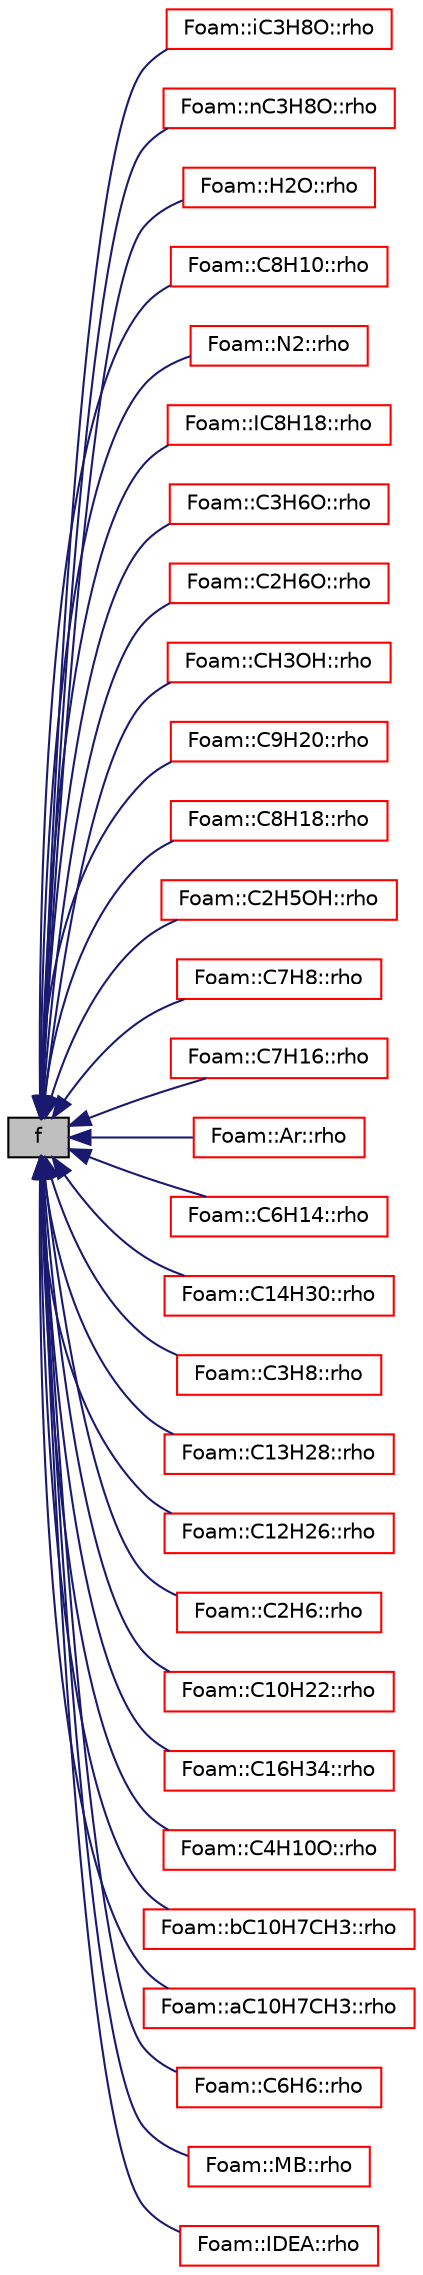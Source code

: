 digraph "f"
{
  bgcolor="transparent";
  edge [fontname="Helvetica",fontsize="10",labelfontname="Helvetica",labelfontsize="10"];
  node [fontname="Helvetica",fontsize="10",shape=record];
  rankdir="LR";
  Node1 [label="f",height=0.2,width=0.4,color="black", fillcolor="grey75", style="filled", fontcolor="black"];
  Node1 -> Node2 [dir="back",color="midnightblue",fontsize="10",style="solid",fontname="Helvetica"];
  Node2 [label="Foam::iC3H8O::rho",height=0.2,width=0.4,color="red",URL="$a01024.html#a359d9102401045ba4fa2c2a4aecfca71",tooltip="Liquid density [kg/m^3]. "];
  Node1 -> Node3 [dir="back",color="midnightblue",fontsize="10",style="solid",fontname="Helvetica"];
  Node3 [label="Foam::nC3H8O::rho",height=0.2,width=0.4,color="red",URL="$a01578.html#a359d9102401045ba4fa2c2a4aecfca71",tooltip="Liquid density [kg/m^3]. "];
  Node1 -> Node4 [dir="back",color="midnightblue",fontsize="10",style="solid",fontname="Helvetica"];
  Node4 [label="Foam::H2O::rho",height=0.2,width=0.4,color="red",URL="$a00964.html#a359d9102401045ba4fa2c2a4aecfca71",tooltip="Liquid density [kg/m^3]. "];
  Node1 -> Node5 [dir="back",color="midnightblue",fontsize="10",style="solid",fontname="Helvetica"];
  Node5 [label="Foam::C8H10::rho",height=0.2,width=0.4,color="red",URL="$a00186.html#a359d9102401045ba4fa2c2a4aecfca71",tooltip="Liquid density [kg/m^3]. "];
  Node1 -> Node6 [dir="back",color="midnightblue",fontsize="10",style="solid",fontname="Helvetica"];
  Node6 [label="Foam::N2::rho",height=0.2,width=0.4,color="red",URL="$a01571.html#a359d9102401045ba4fa2c2a4aecfca71",tooltip="Liquid density [kg/m^3]. "];
  Node1 -> Node7 [dir="back",color="midnightblue",fontsize="10",style="solid",fontname="Helvetica"];
  Node7 [label="Foam::IC8H18::rho",height=0.2,width=0.4,color="red",URL="$a01025.html#a359d9102401045ba4fa2c2a4aecfca71",tooltip="Liquid density [kg/m^3]. "];
  Node1 -> Node8 [dir="back",color="midnightblue",fontsize="10",style="solid",fontname="Helvetica"];
  Node8 [label="Foam::C3H6O::rho",height=0.2,width=0.4,color="red",URL="$a00179.html#a359d9102401045ba4fa2c2a4aecfca71",tooltip="Liquid density [kg/m^3]. "];
  Node1 -> Node9 [dir="back",color="midnightblue",fontsize="10",style="solid",fontname="Helvetica"];
  Node9 [label="Foam::C2H6O::rho",height=0.2,width=0.4,color="red",URL="$a00178.html#a359d9102401045ba4fa2c2a4aecfca71",tooltip="Liquid density [kg/m^3]. "];
  Node1 -> Node10 [dir="back",color="midnightblue",fontsize="10",style="solid",fontname="Helvetica"];
  Node10 [label="Foam::CH3OH::rho",height=0.2,width=0.4,color="red",URL="$a00264.html#a359d9102401045ba4fa2c2a4aecfca71",tooltip="Liquid density [kg/m^3]. "];
  Node1 -> Node11 [dir="back",color="midnightblue",fontsize="10",style="solid",fontname="Helvetica"];
  Node11 [label="Foam::C9H20::rho",height=0.2,width=0.4,color="red",URL="$a00188.html#a359d9102401045ba4fa2c2a4aecfca71",tooltip="Liquid density [kg/m^3]. "];
  Node1 -> Node12 [dir="back",color="midnightblue",fontsize="10",style="solid",fontname="Helvetica"];
  Node12 [label="Foam::C8H18::rho",height=0.2,width=0.4,color="red",URL="$a00187.html#a359d9102401045ba4fa2c2a4aecfca71",tooltip="Liquid density [kg/m^3]. "];
  Node1 -> Node13 [dir="back",color="midnightblue",fontsize="10",style="solid",fontname="Helvetica"];
  Node13 [label="Foam::C2H5OH::rho",height=0.2,width=0.4,color="red",URL="$a00176.html#a359d9102401045ba4fa2c2a4aecfca71",tooltip="Liquid density [kg/m^3]. "];
  Node1 -> Node14 [dir="back",color="midnightblue",fontsize="10",style="solid",fontname="Helvetica"];
  Node14 [label="Foam::C7H8::rho",height=0.2,width=0.4,color="red",URL="$a00185.html#a359d9102401045ba4fa2c2a4aecfca71",tooltip="Liquid density [kg/m^3]. "];
  Node1 -> Node15 [dir="back",color="midnightblue",fontsize="10",style="solid",fontname="Helvetica"];
  Node15 [label="Foam::C7H16::rho",height=0.2,width=0.4,color="red",URL="$a00184.html#a359d9102401045ba4fa2c2a4aecfca71",tooltip="Liquid density [kg/m^3]. "];
  Node1 -> Node16 [dir="back",color="midnightblue",fontsize="10",style="solid",fontname="Helvetica"];
  Node16 [label="Foam::Ar::rho",height=0.2,width=0.4,color="red",URL="$a00065.html#a359d9102401045ba4fa2c2a4aecfca71",tooltip="Liquid density [kg/m^3]. "];
  Node1 -> Node17 [dir="back",color="midnightblue",fontsize="10",style="solid",fontname="Helvetica"];
  Node17 [label="Foam::C6H14::rho",height=0.2,width=0.4,color="red",URL="$a00182.html#a359d9102401045ba4fa2c2a4aecfca71",tooltip="Liquid density [kg/m^3]. "];
  Node1 -> Node18 [dir="back",color="midnightblue",fontsize="10",style="solid",fontname="Helvetica"];
  Node18 [label="Foam::C14H30::rho",height=0.2,width=0.4,color="red",URL="$a00174.html#a359d9102401045ba4fa2c2a4aecfca71",tooltip="Liquid density [kg/m^3]. "];
  Node1 -> Node19 [dir="back",color="midnightblue",fontsize="10",style="solid",fontname="Helvetica"];
  Node19 [label="Foam::C3H8::rho",height=0.2,width=0.4,color="red",URL="$a00180.html#a359d9102401045ba4fa2c2a4aecfca71",tooltip="Liquid density [kg/m^3]. "];
  Node1 -> Node20 [dir="back",color="midnightblue",fontsize="10",style="solid",fontname="Helvetica"];
  Node20 [label="Foam::C13H28::rho",height=0.2,width=0.4,color="red",URL="$a00173.html#a359d9102401045ba4fa2c2a4aecfca71",tooltip="Liquid density [kg/m^3]. "];
  Node1 -> Node21 [dir="back",color="midnightblue",fontsize="10",style="solid",fontname="Helvetica"];
  Node21 [label="Foam::C12H26::rho",height=0.2,width=0.4,color="red",URL="$a00172.html#a359d9102401045ba4fa2c2a4aecfca71",tooltip="Liquid density [kg/m^3]. "];
  Node1 -> Node22 [dir="back",color="midnightblue",fontsize="10",style="solid",fontname="Helvetica"];
  Node22 [label="Foam::C2H6::rho",height=0.2,width=0.4,color="red",URL="$a00177.html#a359d9102401045ba4fa2c2a4aecfca71",tooltip="Liquid density [kg/m^3]. "];
  Node1 -> Node23 [dir="back",color="midnightblue",fontsize="10",style="solid",fontname="Helvetica"];
  Node23 [label="Foam::C10H22::rho",height=0.2,width=0.4,color="red",URL="$a00171.html#a359d9102401045ba4fa2c2a4aecfca71",tooltip="Liquid density [kg/m^3]. "];
  Node1 -> Node24 [dir="back",color="midnightblue",fontsize="10",style="solid",fontname="Helvetica"];
  Node24 [label="Foam::C16H34::rho",height=0.2,width=0.4,color="red",URL="$a00175.html#a359d9102401045ba4fa2c2a4aecfca71",tooltip="Liquid density [kg/m^3]. "];
  Node1 -> Node25 [dir="back",color="midnightblue",fontsize="10",style="solid",fontname="Helvetica"];
  Node25 [label="Foam::C4H10O::rho",height=0.2,width=0.4,color="red",URL="$a00181.html#a359d9102401045ba4fa2c2a4aecfca71",tooltip="Liquid density [kg/m^3]. "];
  Node1 -> Node26 [dir="back",color="midnightblue",fontsize="10",style="solid",fontname="Helvetica"];
  Node26 [label="Foam::bC10H7CH3::rho",height=0.2,width=0.4,color="red",URL="$a00125.html#a359d9102401045ba4fa2c2a4aecfca71",tooltip="Liquid density [kg/m^3]. "];
  Node1 -> Node27 [dir="back",color="midnightblue",fontsize="10",style="solid",fontname="Helvetica"];
  Node27 [label="Foam::aC10H7CH3::rho",height=0.2,width=0.4,color="red",URL="$a00013.html#a359d9102401045ba4fa2c2a4aecfca71",tooltip="Liquid density [kg/m^3]. "];
  Node1 -> Node28 [dir="back",color="midnightblue",fontsize="10",style="solid",fontname="Helvetica"];
  Node28 [label="Foam::C6H6::rho",height=0.2,width=0.4,color="red",URL="$a00183.html#a359d9102401045ba4fa2c2a4aecfca71",tooltip="Liquid density [kg/m^3]. "];
  Node1 -> Node29 [dir="back",color="midnightblue",fontsize="10",style="solid",fontname="Helvetica"];
  Node29 [label="Foam::MB::rho",height=0.2,width=0.4,color="red",URL="$a01457.html#a359d9102401045ba4fa2c2a4aecfca71",tooltip="Liquid density [kg/m^3]. "];
  Node1 -> Node30 [dir="back",color="midnightblue",fontsize="10",style="solid",fontname="Helvetica"];
  Node30 [label="Foam::IDEA::rho",height=0.2,width=0.4,color="red",URL="$a01030.html#a359d9102401045ba4fa2c2a4aecfca71",tooltip="Liquid density [kg/m^3]. "];
}
